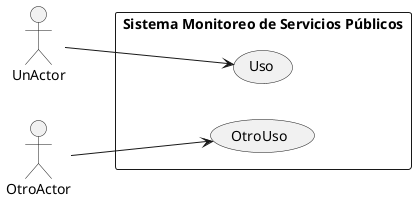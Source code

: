 @startuml TPA1-CU

left to right direction

actor UnActor
actor OtroActor

rectangle "Sistema Monitoreo de Servicios Públicos" {
  usecase Uso
  usecase OtroUso
}

UnActor --> Uso
OtroActor --> OtroUso

@enduml